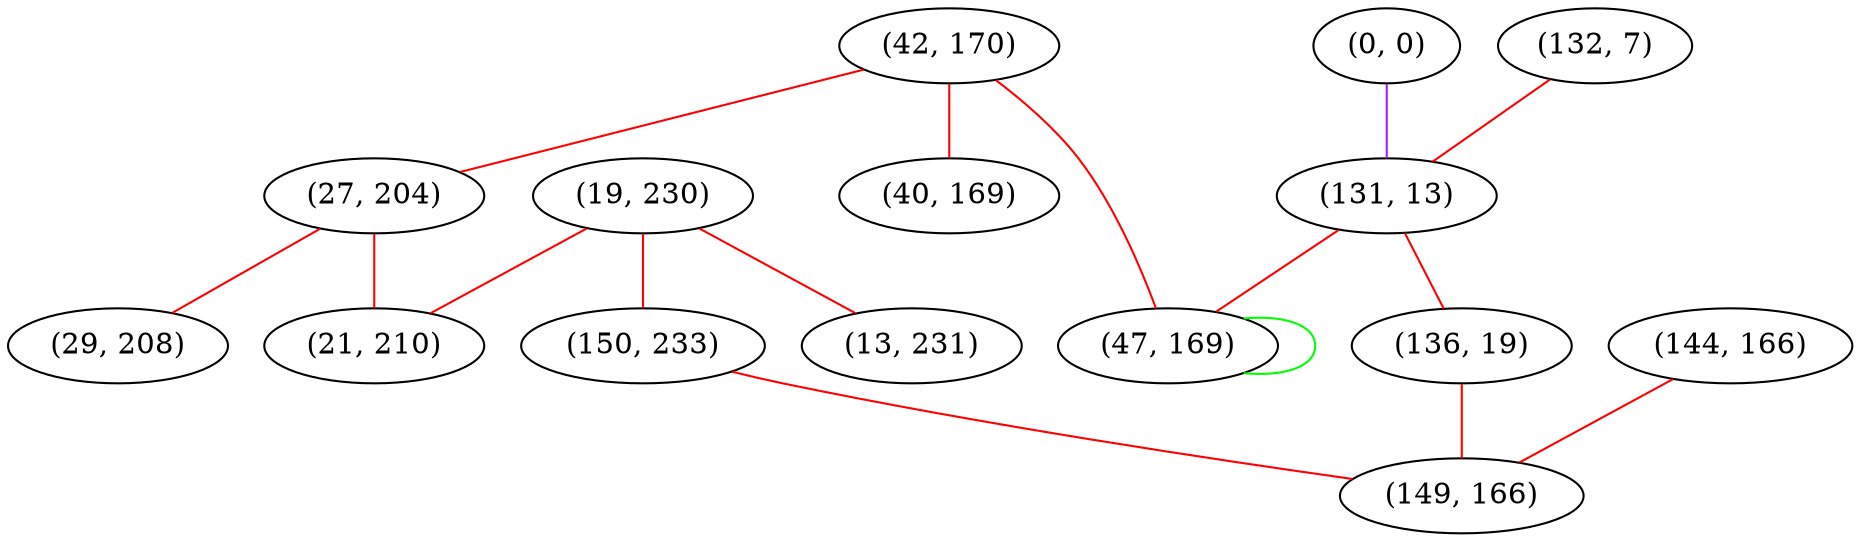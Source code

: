 graph "" {
"(144, 166)";
"(132, 7)";
"(0, 0)";
"(19, 230)";
"(131, 13)";
"(42, 170)";
"(27, 204)";
"(136, 19)";
"(40, 169)";
"(150, 233)";
"(13, 231)";
"(47, 169)";
"(149, 166)";
"(21, 210)";
"(29, 208)";
"(144, 166)" -- "(149, 166)"  [color=red, key=0, weight=1];
"(132, 7)" -- "(131, 13)"  [color=red, key=0, weight=1];
"(0, 0)" -- "(131, 13)"  [color=purple, key=0, weight=4];
"(19, 230)" -- "(150, 233)"  [color=red, key=0, weight=1];
"(19, 230)" -- "(13, 231)"  [color=red, key=0, weight=1];
"(19, 230)" -- "(21, 210)"  [color=red, key=0, weight=1];
"(131, 13)" -- "(136, 19)"  [color=red, key=0, weight=1];
"(131, 13)" -- "(47, 169)"  [color=red, key=0, weight=1];
"(42, 170)" -- "(40, 169)"  [color=red, key=0, weight=1];
"(42, 170)" -- "(27, 204)"  [color=red, key=0, weight=1];
"(42, 170)" -- "(47, 169)"  [color=red, key=0, weight=1];
"(27, 204)" -- "(21, 210)"  [color=red, key=0, weight=1];
"(27, 204)" -- "(29, 208)"  [color=red, key=0, weight=1];
"(136, 19)" -- "(149, 166)"  [color=red, key=0, weight=1];
"(150, 233)" -- "(149, 166)"  [color=red, key=0, weight=1];
"(47, 169)" -- "(47, 169)"  [color=green, key=0, weight=2];
}
